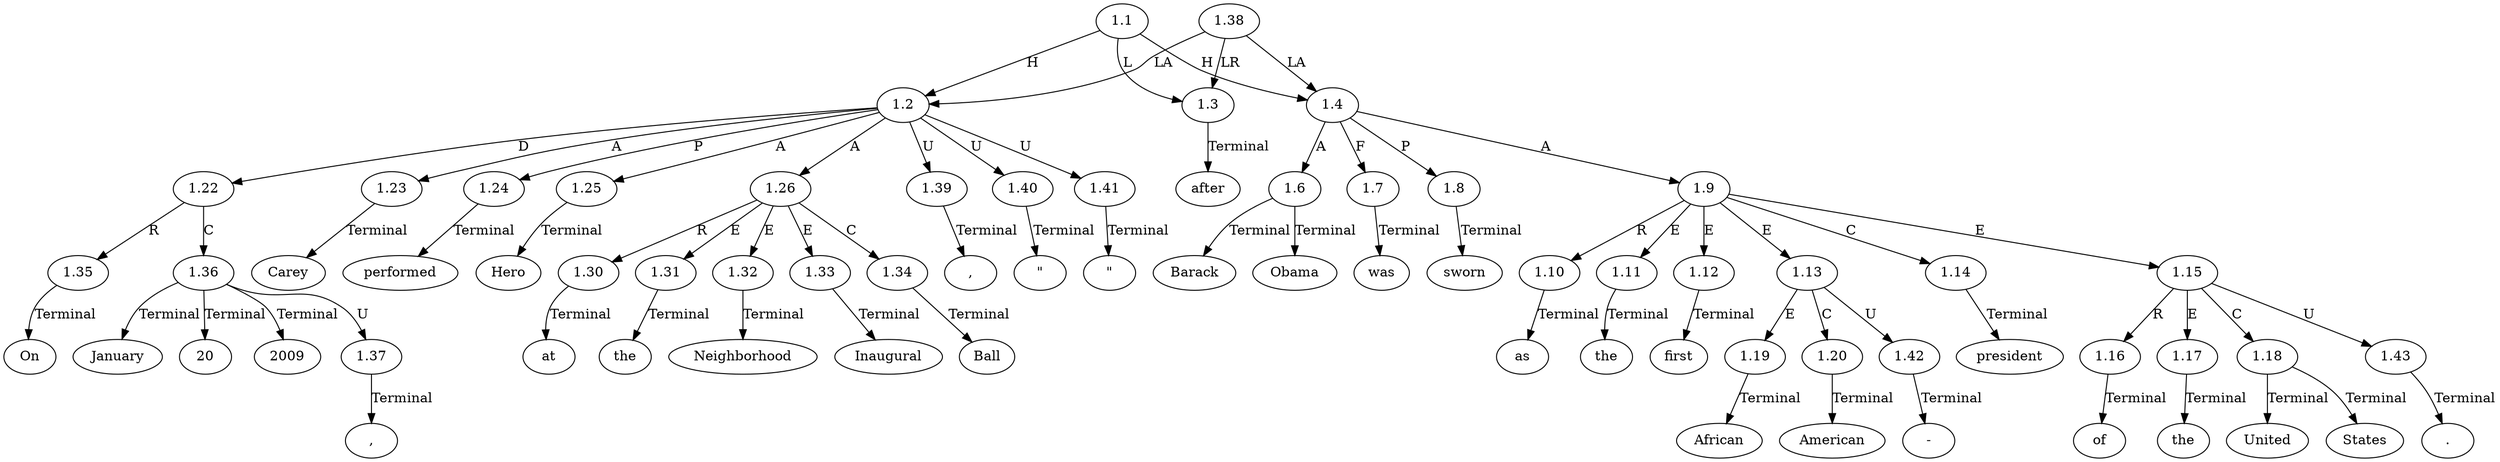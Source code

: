 // Graph
digraph {
	0.1 [label=On ordering=out]
	0.10 [label=Hero ordering=out]
	0.11 [label="\"" ordering=out]
	0.12 [label=at ordering=out]
	0.13 [label=the ordering=out]
	0.14 [label=Neighborhood ordering=out]
	0.15 [label=Inaugural ordering=out]
	0.16 [label=Ball ordering=out]
	0.17 [label=after ordering=out]
	0.18 [label=Barack ordering=out]
	0.19 [label=Obama ordering=out]
	0.2 [label=January ordering=out]
	0.20 [label=was ordering=out]
	0.21 [label=sworn ordering=out]
	0.22 [label=as ordering=out]
	0.23 [label=the ordering=out]
	0.24 [label=first ordering=out]
	0.25 [label=African ordering=out]
	0.26 [label="-" ordering=out]
	0.27 [label=American ordering=out]
	0.28 [label=president ordering=out]
	0.29 [label=of ordering=out]
	0.3 [label=20 ordering=out]
	0.30 [label=the ordering=out]
	0.31 [label=United ordering=out]
	0.32 [label=States ordering=out]
	0.33 [label="." ordering=out]
	0.4 [label="," ordering=out]
	0.5 [label=2009 ordering=out]
	0.6 [label="," ordering=out]
	0.7 [label=Carey ordering=out]
	0.8 [label=performed ordering=out]
	0.9 [label="\"" ordering=out]
	1.1 [label=1.1 ordering=out]
	1.2 [label=1.2 ordering=out]
	1.3 [label=1.3 ordering=out]
	1.4 [label=1.4 ordering=out]
	1.6 [label=1.6 ordering=out]
	1.7 [label=1.7 ordering=out]
	1.8 [label=1.8 ordering=out]
	1.9 [label=1.9 ordering=out]
	1.10 [label=1.10 ordering=out]
	1.11 [label=1.11 ordering=out]
	1.12 [label=1.12 ordering=out]
	1.13 [label=1.13 ordering=out]
	1.14 [label=1.14 ordering=out]
	1.15 [label=1.15 ordering=out]
	1.16 [label=1.16 ordering=out]
	1.17 [label=1.17 ordering=out]
	1.18 [label=1.18 ordering=out]
	1.19 [label=1.19 ordering=out]
	1.20 [label=1.20 ordering=out]
	1.22 [label=1.22 ordering=out]
	1.23 [label=1.23 ordering=out]
	1.24 [label=1.24 ordering=out]
	1.25 [label=1.25 ordering=out]
	1.26 [label=1.26 ordering=out]
	1.30 [label=1.30 ordering=out]
	1.31 [label=1.31 ordering=out]
	1.32 [label=1.32 ordering=out]
	1.33 [label=1.33 ordering=out]
	1.34 [label=1.34 ordering=out]
	1.35 [label=1.35 ordering=out]
	1.36 [label=1.36 ordering=out]
	1.37 [label=1.37 ordering=out]
	1.38 [label=1.38 ordering=out]
	1.39 [label=1.39 ordering=out]
	1.40 [label=1.40 ordering=out]
	1.41 [label=1.41 ordering=out]
	1.42 [label=1.42 ordering=out]
	1.43 [label=1.43 ordering=out]
	1.1 -> 1.2 [label=H ordering=out]
	1.1 -> 1.3 [label=L ordering=out]
	1.1 -> 1.4 [label=H ordering=out]
	1.2 -> 1.22 [label=D ordering=out]
	1.2 -> 1.23 [label=A ordering=out]
	1.2 -> 1.24 [label=P ordering=out]
	1.2 -> 1.25 [label=A ordering=out]
	1.2 -> 1.26 [label=A ordering=out]
	1.2 -> 1.39 [label=U ordering=out]
	1.2 -> 1.40 [label=U ordering=out]
	1.2 -> 1.41 [label=U ordering=out]
	1.3 -> 0.17 [label=Terminal ordering=out]
	1.4 -> 1.6 [label=A ordering=out]
	1.4 -> 1.7 [label=F ordering=out]
	1.4 -> 1.8 [label=P ordering=out]
	1.4 -> 1.9 [label=A ordering=out]
	1.6 -> 0.18 [label=Terminal ordering=out]
	1.6 -> 0.19 [label=Terminal ordering=out]
	1.7 -> 0.20 [label=Terminal ordering=out]
	1.8 -> 0.21 [label=Terminal ordering=out]
	1.9 -> 1.10 [label=R ordering=out]
	1.9 -> 1.11 [label=E ordering=out]
	1.9 -> 1.12 [label=E ordering=out]
	1.9 -> 1.13 [label=E ordering=out]
	1.9 -> 1.14 [label=C ordering=out]
	1.9 -> 1.15 [label=E ordering=out]
	1.10 -> 0.22 [label=Terminal ordering=out]
	1.11 -> 0.23 [label=Terminal ordering=out]
	1.12 -> 0.24 [label=Terminal ordering=out]
	1.13 -> 1.19 [label=E ordering=out]
	1.13 -> 1.20 [label=C ordering=out]
	1.13 -> 1.42 [label=U ordering=out]
	1.14 -> 0.28 [label=Terminal ordering=out]
	1.15 -> 1.16 [label=R ordering=out]
	1.15 -> 1.17 [label=E ordering=out]
	1.15 -> 1.18 [label=C ordering=out]
	1.15 -> 1.43 [label=U ordering=out]
	1.16 -> 0.29 [label=Terminal ordering=out]
	1.17 -> 0.30 [label=Terminal ordering=out]
	1.18 -> 0.31 [label=Terminal ordering=out]
	1.18 -> 0.32 [label=Terminal ordering=out]
	1.19 -> 0.25 [label=Terminal ordering=out]
	1.20 -> 0.27 [label=Terminal ordering=out]
	1.22 -> 1.35 [label=R ordering=out]
	1.22 -> 1.36 [label=C ordering=out]
	1.23 -> 0.7 [label=Terminal ordering=out]
	1.24 -> 0.8 [label=Terminal ordering=out]
	1.25 -> 0.10 [label=Terminal ordering=out]
	1.26 -> 1.30 [label=R ordering=out]
	1.26 -> 1.31 [label=E ordering=out]
	1.26 -> 1.32 [label=E ordering=out]
	1.26 -> 1.33 [label=E ordering=out]
	1.26 -> 1.34 [label=C ordering=out]
	1.30 -> 0.12 [label=Terminal ordering=out]
	1.31 -> 0.13 [label=Terminal ordering=out]
	1.32 -> 0.14 [label=Terminal ordering=out]
	1.33 -> 0.15 [label=Terminal ordering=out]
	1.34 -> 0.16 [label=Terminal ordering=out]
	1.35 -> 0.1 [label=Terminal ordering=out]
	1.36 -> 0.2 [label=Terminal ordering=out]
	1.36 -> 0.3 [label=Terminal ordering=out]
	1.36 -> 0.5 [label=Terminal ordering=out]
	1.36 -> 1.37 [label=U ordering=out]
	1.37 -> 0.4 [label=Terminal ordering=out]
	1.38 -> 1.2 [label=LA ordering=out]
	1.38 -> 1.3 [label=LR ordering=out]
	1.38 -> 1.4 [label=LA ordering=out]
	1.39 -> 0.6 [label=Terminal ordering=out]
	1.40 -> 0.9 [label=Terminal ordering=out]
	1.41 -> 0.11 [label=Terminal ordering=out]
	1.42 -> 0.26 [label=Terminal ordering=out]
	1.43 -> 0.33 [label=Terminal ordering=out]
}
